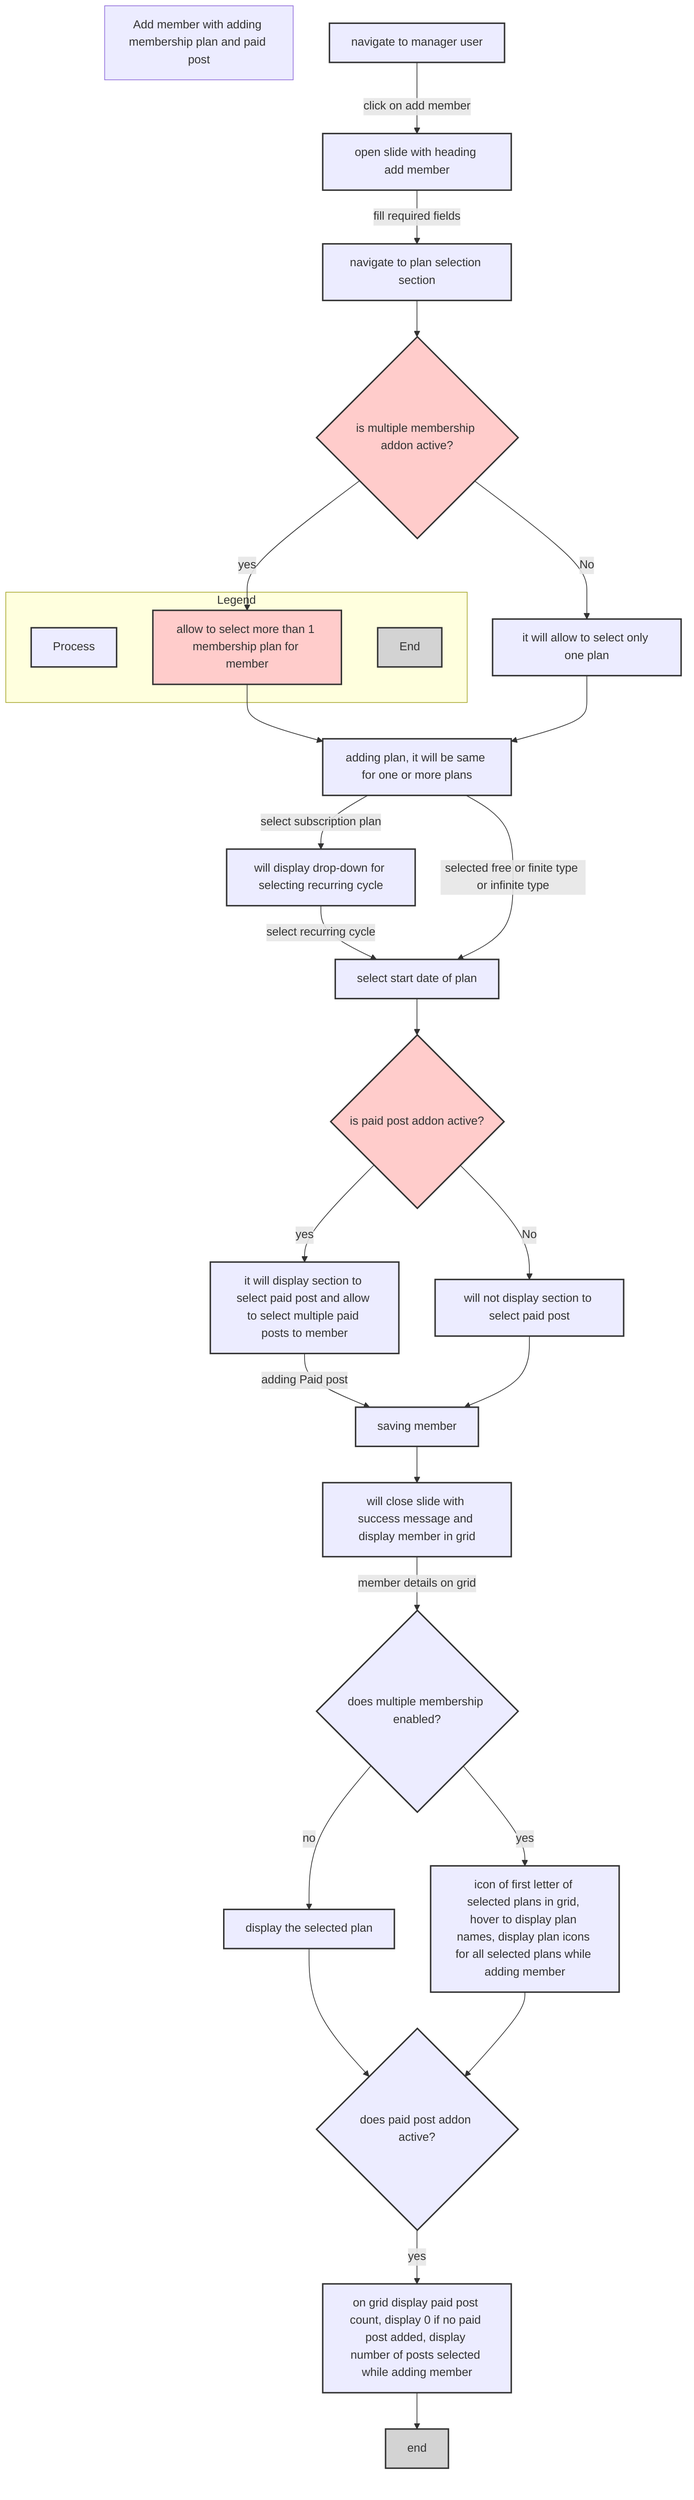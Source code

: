flowchart TD
  %% Title
  title["Add member with adding membership plan and paid post"]

  %% Legend
  subgraph Legend
    P1["Process"]
    D1{"Decision"}
    E1["End"]
  end

  %% Nodes
  A["navigate to manager user"] -->|click on add member| B["open slide with heading add member"]
  B -->|fill required fields| C["navigate to plan selection section"]
  C --> D{"is multiple membership addon active?"}
  
  D -- yes --> D1["allow to select more than 1 membership plan for member"]
  D1 --> E["adding plan, it will be same for one or more plans"]
  E -->|select subscription plan| F["will display drop-down for selecting recurring cycle"]
  F -->|select recurring cycle| G["select start date of plan"]
  E -->|selected free or finite type or infinite type| G
  D -- No --> H["it will allow to select only one plan"]
  H --> E
  
  G --> J{"is paid post addon active?"}
  J -- yes --> K["it will display section to select paid post and allow to select multiple paid posts to member"]
  J -- No --> L["will not display section to select paid post"]
  K -->|adding Paid post| M["saving member"]
  M --> N["will close slide with success message and display member in grid"]
  L --> M
  
  N -->|member details on grid| O{"does multiple membership enabled?"}
  O -- yes --> P["icon of first letter of selected plans in grid, hover to display plan names, display plan icons for all selected plans while adding member"]
  O -- no --> Q["display the selected plan"]
  
  Q --> R{"does paid post addon active?"}
  R -- yes --> S["on grid display paid post count, display 0 if no paid post added, display number of posts selected while adding member"]
  P --> R
  S --> U["end"]

  %% Styling
  classDef process fill:#lightblue,stroke:#333,stroke-width:2px;
  classDef decision fill:#ffcccb,stroke:#333,stroke-width:2px;
  classDef endNode fill:#d3d3d3,stroke:#333,stroke-width:2px;

  class A,B,C,D1,E,F,G,H,K,L,M,N,O,P,Q,R,S,U process;
  class D,J decision;
  class U endNode;
  
  %% Apply style to legend
  class P1 process;
  class D1 decision;
  class E1 endNode;